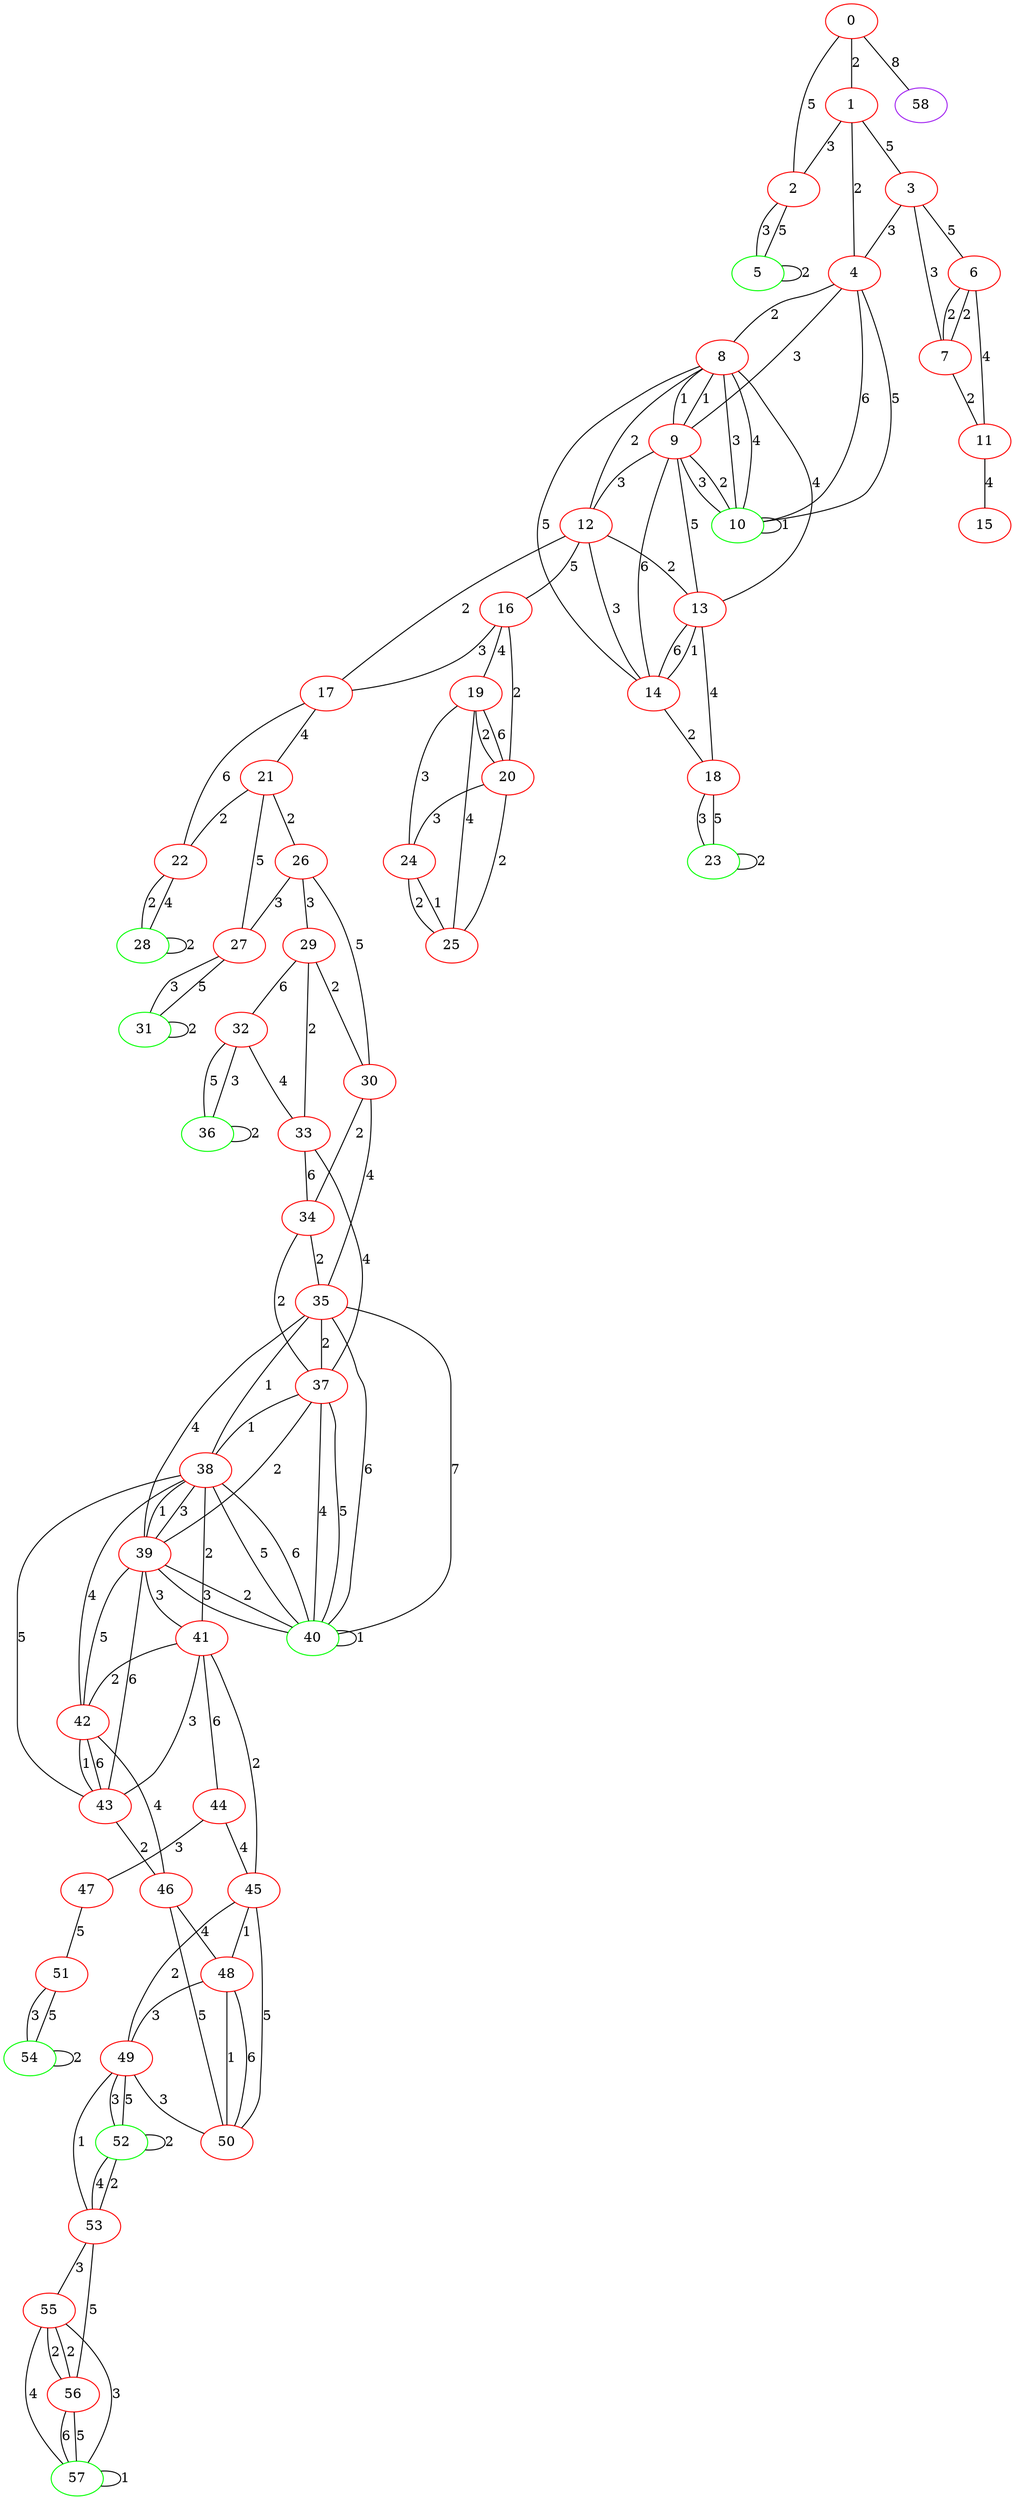 graph "" {
0 [color=red, weight=1];
1 [color=red, weight=1];
2 [color=red, weight=1];
3 [color=red, weight=1];
4 [color=red, weight=1];
5 [color=green, weight=2];
6 [color=red, weight=1];
7 [color=red, weight=1];
8 [color=red, weight=1];
9 [color=red, weight=1];
10 [color=green, weight=2];
11 [color=red, weight=1];
12 [color=red, weight=1];
13 [color=red, weight=1];
14 [color=red, weight=1];
15 [color=red, weight=1];
16 [color=red, weight=1];
17 [color=red, weight=1];
18 [color=red, weight=1];
19 [color=red, weight=1];
20 [color=red, weight=1];
21 [color=red, weight=1];
22 [color=red, weight=1];
23 [color=green, weight=2];
24 [color=red, weight=1];
25 [color=red, weight=1];
26 [color=red, weight=1];
27 [color=red, weight=1];
28 [color=green, weight=2];
29 [color=red, weight=1];
30 [color=red, weight=1];
31 [color=green, weight=2];
32 [color=red, weight=1];
33 [color=red, weight=1];
34 [color=red, weight=1];
35 [color=red, weight=1];
36 [color=green, weight=2];
37 [color=red, weight=1];
38 [color=red, weight=1];
39 [color=red, weight=1];
40 [color=green, weight=2];
41 [color=red, weight=1];
42 [color=red, weight=1];
43 [color=red, weight=1];
44 [color=red, weight=1];
45 [color=red, weight=1];
46 [color=red, weight=1];
47 [color=red, weight=1];
48 [color=red, weight=1];
49 [color=red, weight=1];
50 [color=red, weight=1];
51 [color=red, weight=1];
52 [color=green, weight=2];
53 [color=red, weight=1];
54 [color=green, weight=2];
55 [color=red, weight=1];
56 [color=red, weight=1];
57 [color=green, weight=2];
58 [color=purple, weight=4];
0 -- 1  [key=0, label=2];
0 -- 2  [key=0, label=5];
0 -- 58  [key=0, label=8];
1 -- 2  [key=0, label=3];
1 -- 3  [key=0, label=5];
1 -- 4  [key=0, label=2];
2 -- 5  [key=0, label=3];
2 -- 5  [key=1, label=5];
3 -- 4  [key=0, label=3];
3 -- 6  [key=0, label=5];
3 -- 7  [key=0, label=3];
4 -- 8  [key=0, label=2];
4 -- 10  [key=0, label=5];
4 -- 10  [key=1, label=6];
4 -- 9  [key=0, label=3];
5 -- 5  [key=0, label=2];
6 -- 11  [key=0, label=4];
6 -- 7  [key=0, label=2];
6 -- 7  [key=1, label=2];
7 -- 11  [key=0, label=2];
8 -- 9  [key=0, label=1];
8 -- 9  [key=1, label=1];
8 -- 10  [key=0, label=3];
8 -- 10  [key=1, label=4];
8 -- 12  [key=0, label=2];
8 -- 13  [key=0, label=4];
8 -- 14  [key=0, label=5];
9 -- 10  [key=0, label=2];
9 -- 10  [key=1, label=3];
9 -- 12  [key=0, label=3];
9 -- 13  [key=0, label=5];
9 -- 14  [key=0, label=6];
10 -- 10  [key=0, label=1];
11 -- 15  [key=0, label=4];
12 -- 13  [key=0, label=2];
12 -- 14  [key=0, label=3];
12 -- 16  [key=0, label=5];
12 -- 17  [key=0, label=2];
13 -- 18  [key=0, label=4];
13 -- 14  [key=0, label=6];
13 -- 14  [key=1, label=1];
14 -- 18  [key=0, label=2];
16 -- 17  [key=0, label=3];
16 -- 19  [key=0, label=4];
16 -- 20  [key=0, label=2];
17 -- 21  [key=0, label=4];
17 -- 22  [key=0, label=6];
18 -- 23  [key=0, label=3];
18 -- 23  [key=1, label=5];
19 -- 24  [key=0, label=3];
19 -- 20  [key=0, label=2];
19 -- 20  [key=1, label=6];
19 -- 25  [key=0, label=4];
20 -- 24  [key=0, label=3];
20 -- 25  [key=0, label=2];
21 -- 26  [key=0, label=2];
21 -- 27  [key=0, label=5];
21 -- 22  [key=0, label=2];
22 -- 28  [key=0, label=2];
22 -- 28  [key=1, label=4];
23 -- 23  [key=0, label=2];
24 -- 25  [key=0, label=1];
24 -- 25  [key=1, label=2];
26 -- 27  [key=0, label=3];
26 -- 29  [key=0, label=3];
26 -- 30  [key=0, label=5];
27 -- 31  [key=0, label=3];
27 -- 31  [key=1, label=5];
28 -- 28  [key=0, label=2];
29 -- 32  [key=0, label=6];
29 -- 33  [key=0, label=2];
29 -- 30  [key=0, label=2];
30 -- 35  [key=0, label=4];
30 -- 34  [key=0, label=2];
31 -- 31  [key=0, label=2];
32 -- 33  [key=0, label=4];
32 -- 36  [key=0, label=5];
32 -- 36  [key=1, label=3];
33 -- 34  [key=0, label=6];
33 -- 37  [key=0, label=4];
34 -- 35  [key=0, label=2];
34 -- 37  [key=0, label=2];
35 -- 37  [key=0, label=2];
35 -- 38  [key=0, label=1];
35 -- 39  [key=0, label=4];
35 -- 40  [key=0, label=6];
35 -- 40  [key=1, label=7];
36 -- 36  [key=0, label=2];
37 -- 38  [key=0, label=1];
37 -- 39  [key=0, label=2];
37 -- 40  [key=0, label=4];
37 -- 40  [key=1, label=5];
38 -- 39  [key=0, label=3];
38 -- 39  [key=1, label=1];
38 -- 40  [key=0, label=5];
38 -- 40  [key=1, label=6];
38 -- 41  [key=0, label=2];
38 -- 42  [key=0, label=4];
38 -- 43  [key=0, label=5];
39 -- 40  [key=0, label=2];
39 -- 40  [key=1, label=3];
39 -- 41  [key=0, label=3];
39 -- 42  [key=0, label=5];
39 -- 43  [key=0, label=6];
40 -- 40  [key=0, label=1];
41 -- 42  [key=0, label=2];
41 -- 43  [key=0, label=3];
41 -- 44  [key=0, label=6];
41 -- 45  [key=0, label=2];
42 -- 43  [key=0, label=1];
42 -- 43  [key=1, label=6];
42 -- 46  [key=0, label=4];
43 -- 46  [key=0, label=2];
44 -- 45  [key=0, label=4];
44 -- 47  [key=0, label=3];
45 -- 48  [key=0, label=1];
45 -- 49  [key=0, label=2];
45 -- 50  [key=0, label=5];
46 -- 48  [key=0, label=4];
46 -- 50  [key=0, label=5];
47 -- 51  [key=0, label=5];
48 -- 49  [key=0, label=3];
48 -- 50  [key=0, label=6];
48 -- 50  [key=1, label=1];
49 -- 50  [key=0, label=3];
49 -- 52  [key=0, label=5];
49 -- 52  [key=1, label=3];
49 -- 53  [key=0, label=1];
51 -- 54  [key=0, label=5];
51 -- 54  [key=1, label=3];
52 -- 52  [key=0, label=2];
52 -- 53  [key=0, label=4];
52 -- 53  [key=1, label=2];
53 -- 56  [key=0, label=5];
53 -- 55  [key=0, label=3];
54 -- 54  [key=0, label=2];
55 -- 56  [key=0, label=2];
55 -- 56  [key=1, label=2];
55 -- 57  [key=0, label=3];
55 -- 57  [key=1, label=4];
56 -- 57  [key=0, label=5];
56 -- 57  [key=1, label=6];
57 -- 57  [key=0, label=1];
}
